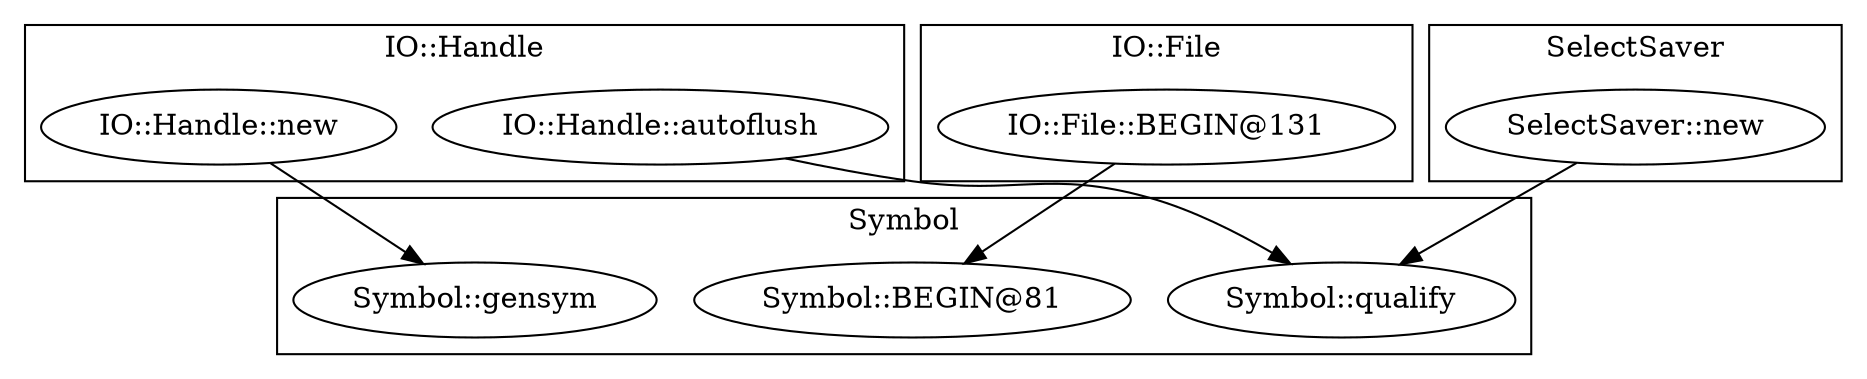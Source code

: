digraph {
graph [overlap=false]
subgraph cluster_Symbol {
	label="Symbol";
	"Symbol::gensym";
	"Symbol::BEGIN@81";
	"Symbol::qualify";
}
subgraph cluster_IO_Handle {
	label="IO::Handle";
	"IO::Handle::autoflush";
	"IO::Handle::new";
}
subgraph cluster_IO_File {
	label="IO::File";
	"IO::File::BEGIN@131";
}
subgraph cluster_SelectSaver {
	label="SelectSaver";
	"SelectSaver::new";
}
"IO::Handle::autoflush" -> "Symbol::qualify";
"SelectSaver::new" -> "Symbol::qualify";
"IO::File::BEGIN@131" -> "Symbol::BEGIN@81";
"IO::Handle::new" -> "Symbol::gensym";
}
